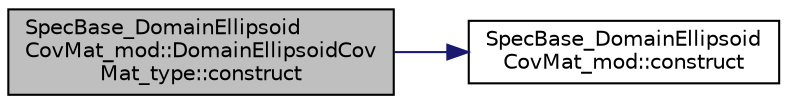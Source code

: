 digraph "SpecBase_DomainEllipsoidCovMat_mod::DomainEllipsoidCovMat_type::construct"
{
 // LATEX_PDF_SIZE
  edge [fontname="Helvetica",fontsize="10",labelfontname="Helvetica",labelfontsize="10"];
  node [fontname="Helvetica",fontsize="10",shape=record];
  rankdir="LR";
  Node1 [label="SpecBase_DomainEllipsoid\lCovMat_mod::DomainEllipsoidCov\lMat_type::construct",height=0.2,width=0.4,color="black", fillcolor="grey75", style="filled", fontcolor="black",tooltip=" "];
  Node1 -> Node2 [color="midnightblue",fontsize="10",style="solid",fontname="Helvetica"];
  Node2 [label="SpecBase_DomainEllipsoid\lCovMat_mod::construct",height=0.2,width=0.4,color="black", fillcolor="white", style="filled",URL="$namespaceSpecBase__DomainEllipsoidCovMat__mod.html#a69ee49934aed1026b71d907197ddbfa4",tooltip=" "];
}
